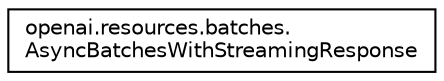 digraph "Graphical Class Hierarchy"
{
 // LATEX_PDF_SIZE
  edge [fontname="Helvetica",fontsize="10",labelfontname="Helvetica",labelfontsize="10"];
  node [fontname="Helvetica",fontsize="10",shape=record];
  rankdir="LR";
  Node0 [label="openai.resources.batches.\lAsyncBatchesWithStreamingResponse",height=0.2,width=0.4,color="black", fillcolor="white", style="filled",URL="$classopenai_1_1resources_1_1batches_1_1AsyncBatchesWithStreamingResponse.html",tooltip=" "];
}
